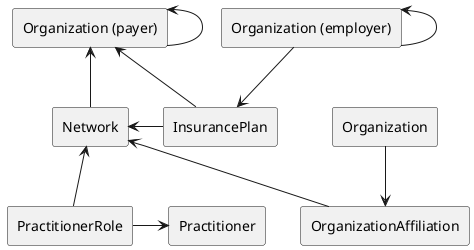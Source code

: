 @startuml

agent OrganizationAffiliation as orgAff
agent PractitionerRole as praRole 
agent Practitioner as practitioner 
agent "Organization (payer)" as orgpayer
agent "Organization (employer)" as orgemp
agent "Organization" as organization3
agent Network as network
agent InsurancePlan as insurance

orgAff -up-> network 
network -up-> orgpayer
insurance -up-> orgpayer
praRole -up-> network
praRole -right-> practitioner
insurance -left-> network
orgemp -down-> insurance
orgpayer -up-> orgpayer
orgemp -up-> orgemp
organization3 -down-> orgAff


@enduml